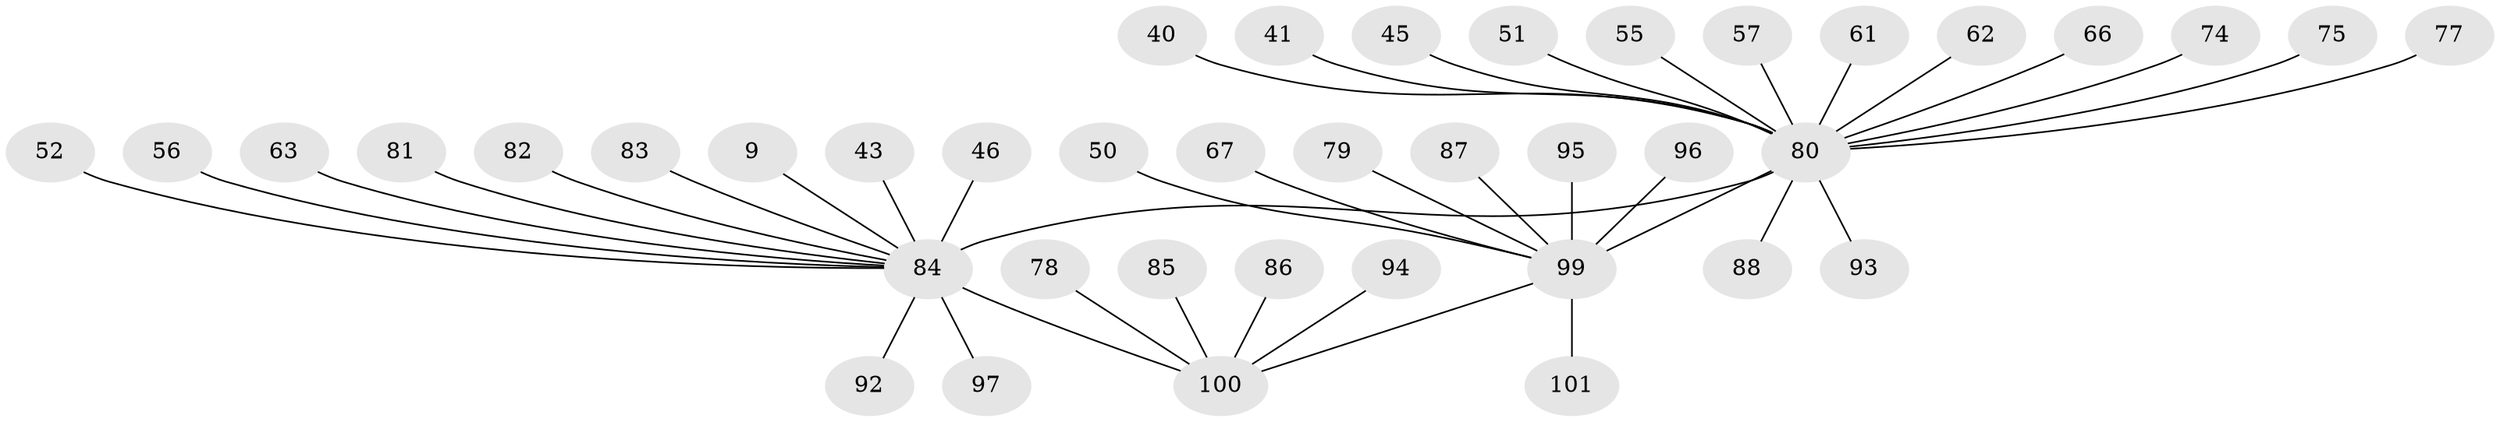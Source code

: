 // original degree distribution, {17: 0.019801980198019802, 3: 0.0891089108910891, 22: 0.009900990099009901, 18: 0.009900990099009901, 1: 0.6237623762376238, 2: 0.2079207920792079, 5: 0.019801980198019802, 8: 0.009900990099009901, 4: 0.009900990099009901}
// Generated by graph-tools (version 1.1) at 2025/50/03/04/25 21:50:19]
// undirected, 40 vertices, 40 edges
graph export_dot {
graph [start="1"]
  node [color=gray90,style=filled];
  9;
  40;
  41 [super="+17"];
  43;
  45;
  46;
  50 [super="+34"];
  51;
  52;
  55;
  56;
  57;
  61;
  62;
  63 [super="+33"];
  66;
  67;
  74;
  75;
  77;
  78 [super="+48"];
  79;
  80 [super="+18+60+36+39"];
  81 [super="+49"];
  82;
  83;
  84 [super="+72+35"];
  85;
  86;
  87;
  88;
  92;
  93;
  94 [super="+58"];
  95;
  96;
  97;
  99 [super="+14+24+73+90+98+91"];
  100 [super="+76"];
  101;
  9 -- 84;
  40 -- 80;
  41 -- 80;
  43 -- 84;
  45 -- 80;
  46 -- 84;
  50 -- 99;
  51 -- 80;
  52 -- 84;
  55 -- 80;
  56 -- 84;
  57 -- 80;
  61 -- 80;
  62 -- 80;
  63 -- 84;
  66 -- 80;
  67 -- 99;
  74 -- 80;
  75 -- 80;
  77 -- 80;
  78 -- 100;
  79 -- 99;
  80 -- 84 [weight=6];
  80 -- 99 [weight=4];
  80 -- 88;
  80 -- 93;
  81 -- 84;
  82 -- 84;
  83 -- 84;
  84 -- 97;
  84 -- 92;
  84 -- 100 [weight=2];
  85 -- 100;
  86 -- 100;
  87 -- 99;
  94 -- 100 [weight=2];
  95 -- 99;
  96 -- 99;
  99 -- 101;
  99 -- 100;
}
